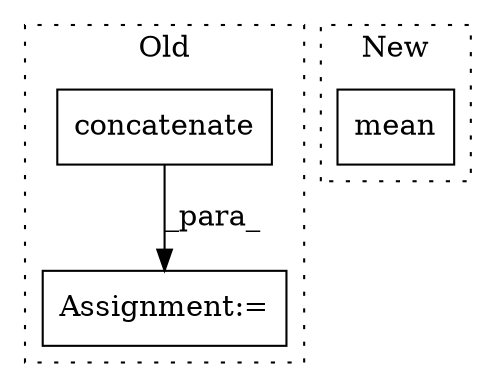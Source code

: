 digraph G {
subgraph cluster0 {
1 [label="concatenate" a="32" s="521,547" l="12,1" shape="box"];
3 [label="Assignment:=" a="7" s="1266" l="1" shape="box"];
label = "Old";
style="dotted";
}
subgraph cluster1 {
2 [label="mean" a="32" s="606,613" l="5,1" shape="box"];
label = "New";
style="dotted";
}
1 -> 3 [label="_para_"];
}